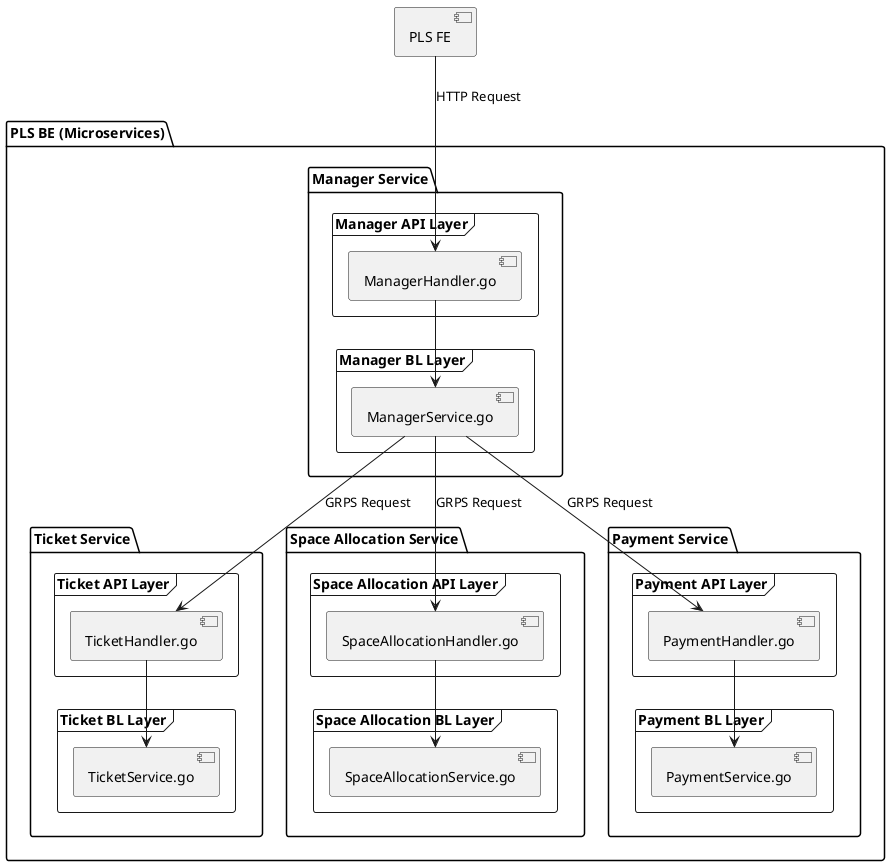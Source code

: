 @startuml

package "PLS BE (Microservices)" {
  package "Manager Service" {
    frame "Manager API Layer" {
      [ManagerHandler.go] as AMH
    }
    frame "Manager BL Layer" {
      [ManagerService.go] as BMS
    }
  }

  package "Ticket Service" {
    frame "Ticket API Layer" {
      [TicketHandler.go] as ATH
    }
    frame "Ticket BL Layer" {
      [TicketService.go] as BTS
    }
  }

  package "Space Allocation Service" {
    frame "Space Allocation API Layer" {
      [SpaceAllocationHandler.go] as ASAH
    }
    frame "Space Allocation BL Layer" {
      [SpaceAllocationService.go] as BSAS
    }
  }

  package "Payment Service" {
    frame "Payment API Layer" {
      [PaymentHandler.go] as APH
    }
    frame "Payment BL Layer" {
      [PaymentService.go] as BPS
    }
  }
}

[PLS FE] --> [AMH] : HTTP Request

AMH --> BMS
ATH --> BTS
ASAH --> BSAS
APH --> BPS

BMS -down-> ATH : GRPS Request
BMS -down-> ASAH : GRPS Request
BMS -down-> APH : GRPS Request

@enduml
